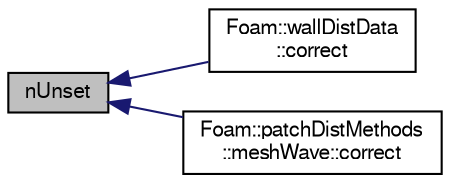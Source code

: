 digraph "nUnset"
{
  bgcolor="transparent";
  edge [fontname="FreeSans",fontsize="10",labelfontname="FreeSans",labelfontsize="10"];
  node [fontname="FreeSans",fontsize="10",shape=record];
  rankdir="LR";
  Node1 [label="nUnset",height=0.2,width=0.4,color="black", fillcolor="grey75", style="filled" fontcolor="black"];
  Node1 -> Node2 [dir="back",color="midnightblue",fontsize="10",style="solid",fontname="FreeSans"];
  Node2 [label="Foam::wallDistData\l::correct",height=0.2,width=0.4,color="black",URL="$a02759.html#a3ae44b28050c3aa494c1d8e18cf618c1",tooltip="Correct for mesh geom/topo changes. "];
  Node1 -> Node3 [dir="back",color="midnightblue",fontsize="10",style="solid",fontname="FreeSans"];
  Node3 [label="Foam::patchDistMethods\l::meshWave::correct",height=0.2,width=0.4,color="black",URL="$a01437.html#a612bb420e07dbe61608dafebdebbaf8a",tooltip="Correct the given distance-to-patch and normal-to-patch fields. "];
}
